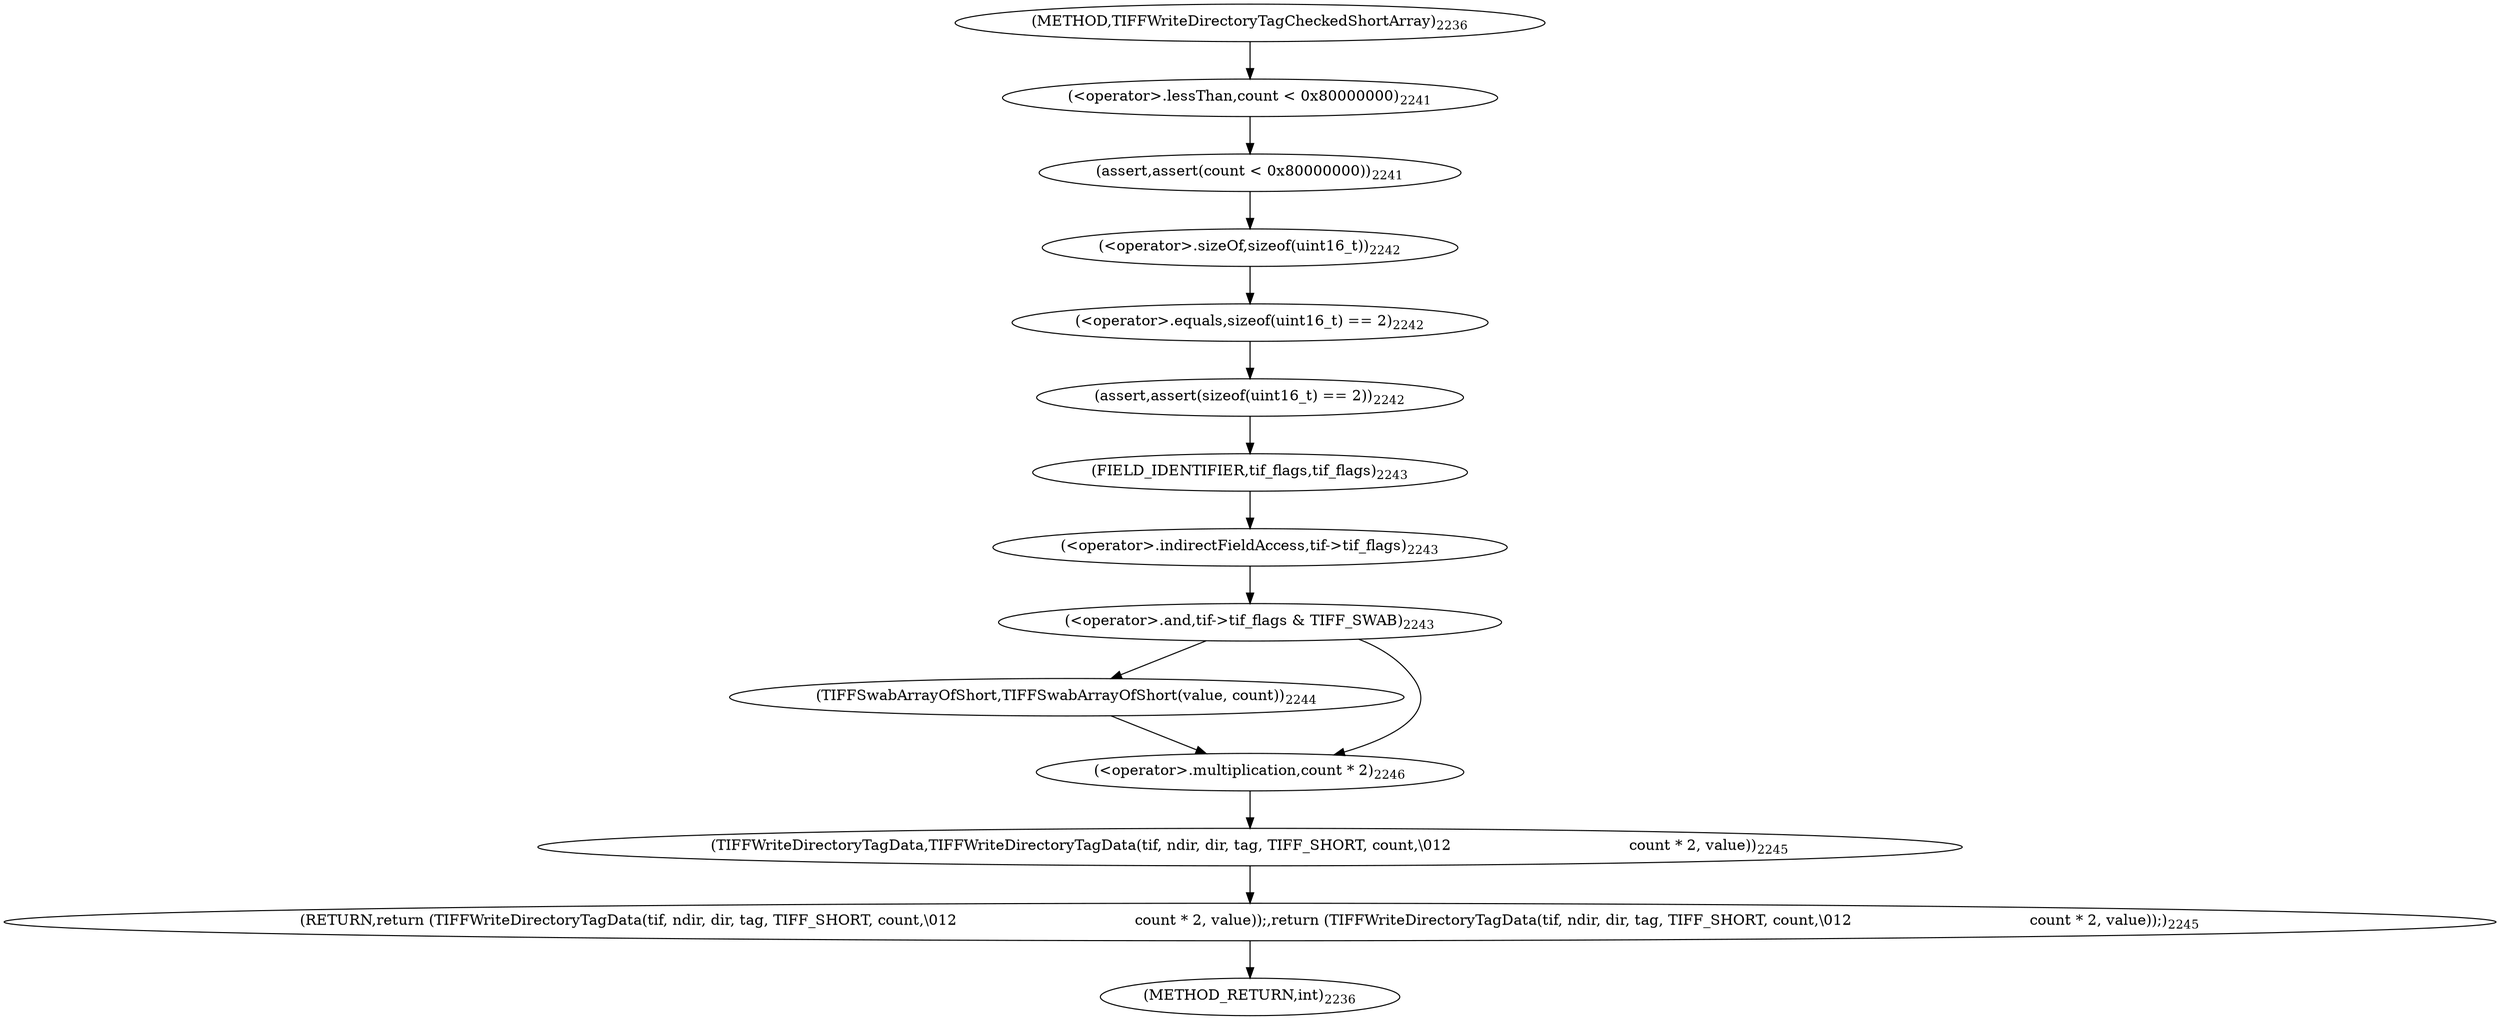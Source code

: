 digraph "TIFFWriteDirectoryTagCheckedShortArray" {  
"70000" [label = <(assert,assert(count &lt; 0x80000000))<SUB>2241</SUB>> ]
"70004" [label = <(assert,assert(sizeof(uint16_t) == 2))<SUB>2242</SUB>> ]
"70019" [label = <(RETURN,return (TIFFWriteDirectoryTagData(tif, ndir, dir, tag, TIFF_SHORT, count,\012                                      count * 2, value));,return (TIFFWriteDirectoryTagData(tif, ndir, dir, tag, TIFF_SHORT, count,\012                                      count * 2, value));)<SUB>2245</SUB>> ]
"70001" [label = <(&lt;operator&gt;.lessThan,count &lt; 0x80000000)<SUB>2241</SUB>> ]
"70005" [label = <(&lt;operator&gt;.equals,sizeof(uint16_t) == 2)<SUB>2242</SUB>> ]
"70010" [label = <(&lt;operator&gt;.and,tif-&gt;tif_flags &amp; TIFF_SWAB)<SUB>2243</SUB>> ]
"70020" [label = <(TIFFWriteDirectoryTagData,TIFFWriteDirectoryTagData(tif, ndir, dir, tag, TIFF_SHORT, count,\012                                      count * 2, value))<SUB>2245</SUB>> ]
"70006" [label = <(&lt;operator&gt;.sizeOf,sizeof(uint16_t))<SUB>2242</SUB>> ]
"70011" [label = <(&lt;operator&gt;.indirectFieldAccess,tif-&gt;tif_flags)<SUB>2243</SUB>> ]
"70016" [label = <(TIFFSwabArrayOfShort,TIFFSwabArrayOfShort(value, count))<SUB>2244</SUB>> ]
"70027" [label = <(&lt;operator&gt;.multiplication,count * 2)<SUB>2246</SUB>> ]
"70013" [label = <(FIELD_IDENTIFIER,tif_flags,tif_flags)<SUB>2243</SUB>> ]
"69992" [label = <(METHOD,TIFFWriteDirectoryTagCheckedShortArray)<SUB>2236</SUB>> ]
"70031" [label = <(METHOD_RETURN,int)<SUB>2236</SUB>> ]
  "70000" -> "70006" 
  "70004" -> "70013" 
  "70019" -> "70031" 
  "70001" -> "70000" 
  "70005" -> "70004" 
  "70010" -> "70016" 
  "70010" -> "70027" 
  "70020" -> "70019" 
  "70006" -> "70005" 
  "70011" -> "70010" 
  "70016" -> "70027" 
  "70027" -> "70020" 
  "70013" -> "70011" 
  "69992" -> "70001" 
}
